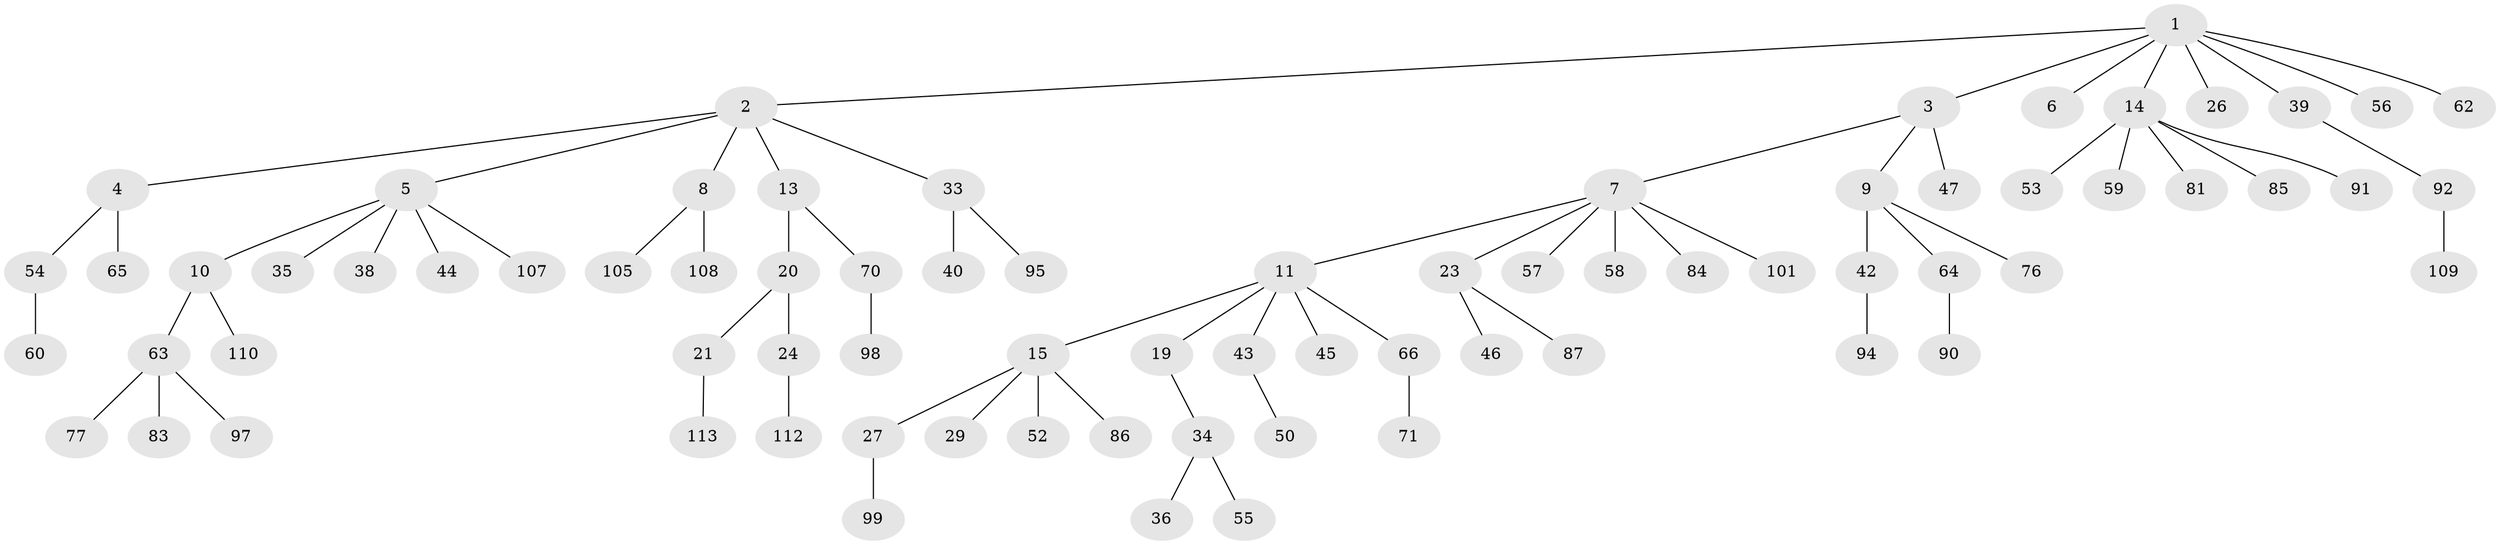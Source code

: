 // original degree distribution, {8: 0.008849557522123894, 7: 0.017699115044247787, 5: 0.04424778761061947, 3: 0.12389380530973451, 2: 0.21238938053097345, 6: 0.008849557522123894, 4: 0.04424778761061947, 1: 0.5398230088495575}
// Generated by graph-tools (version 1.1) at 2025/11/02/27/25 16:11:25]
// undirected, 76 vertices, 75 edges
graph export_dot {
graph [start="1"]
  node [color=gray90,style=filled];
  1 [super="+48"];
  2 [super="+78"];
  3 [super="+31"];
  4 [super="+30"];
  5 [super="+18"];
  6 [super="+32"];
  7 [super="+49"];
  8 [super="+41"];
  9 [super="+22"];
  10 [super="+28"];
  11 [super="+12"];
  13 [super="+16"];
  14 [super="+102"];
  15 [super="+17"];
  19 [super="+69"];
  20 [super="+103"];
  21 [super="+106"];
  23 [super="+25"];
  24 [super="+72"];
  26 [super="+37"];
  27 [super="+104"];
  29 [super="+80"];
  33 [super="+93"];
  34 [super="+68"];
  35;
  36 [super="+51"];
  38;
  39 [super="+100"];
  40 [super="+96"];
  42;
  43 [super="+61"];
  44;
  45;
  46;
  47;
  50 [super="+67"];
  52;
  53;
  54 [super="+88"];
  55;
  56 [super="+79"];
  57;
  58 [super="+73"];
  59 [super="+89"];
  60;
  62 [super="+82"];
  63 [super="+75"];
  64;
  65;
  66;
  70 [super="+74"];
  71;
  76;
  77;
  81;
  83;
  84;
  85;
  86;
  87;
  90;
  91;
  92;
  94;
  95;
  97 [super="+111"];
  98;
  99;
  101;
  105;
  107;
  108;
  109;
  110;
  112;
  113;
  1 -- 2;
  1 -- 3;
  1 -- 6;
  1 -- 14;
  1 -- 26;
  1 -- 39;
  1 -- 56;
  1 -- 62;
  2 -- 4;
  2 -- 5;
  2 -- 8;
  2 -- 13;
  2 -- 33;
  3 -- 7;
  3 -- 9;
  3 -- 47;
  4 -- 65;
  4 -- 54;
  5 -- 10;
  5 -- 38;
  5 -- 44;
  5 -- 35;
  5 -- 107;
  7 -- 11;
  7 -- 23;
  7 -- 57;
  7 -- 84;
  7 -- 58;
  7 -- 101;
  8 -- 105;
  8 -- 108;
  9 -- 42;
  9 -- 64;
  9 -- 76;
  10 -- 110;
  10 -- 63;
  11 -- 15;
  11 -- 43;
  11 -- 45;
  11 -- 19;
  11 -- 66;
  13 -- 20;
  13 -- 70;
  14 -- 53;
  14 -- 59;
  14 -- 81;
  14 -- 85;
  14 -- 91;
  15 -- 27;
  15 -- 52;
  15 -- 86;
  15 -- 29;
  19 -- 34;
  20 -- 21;
  20 -- 24;
  21 -- 113;
  23 -- 87;
  23 -- 46;
  24 -- 112;
  27 -- 99;
  33 -- 40;
  33 -- 95;
  34 -- 36;
  34 -- 55;
  39 -- 92;
  42 -- 94;
  43 -- 50;
  54 -- 60;
  63 -- 83;
  63 -- 97;
  63 -- 77;
  64 -- 90;
  66 -- 71;
  70 -- 98;
  92 -- 109;
}
